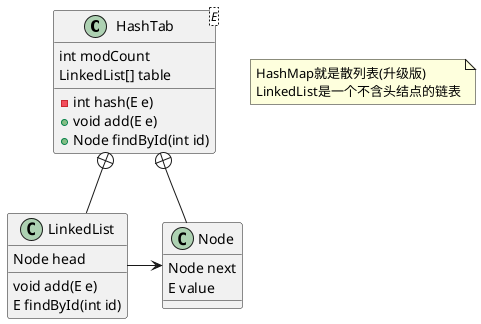 @startuml

class HashTab<E>
HashTab : int modCount
HashTab : LinkedList[] table
HashTab : - int hash(E e)
HashTab : + void add(E e)
HashTab : + Node findById(int id)

class LinkedList
LinkedList : Node head
LinkedList : void add(E e)
LinkedList : E findById(int id)
class Node
Node : Node next
Node : E value
HashTab +-- LinkedList
HashTab +-- Node
LinkedList -right-> Node
note as n1
HashMap就是散列表(升级版)
LinkedList是一个不含头结点的链表
end note

@enduml